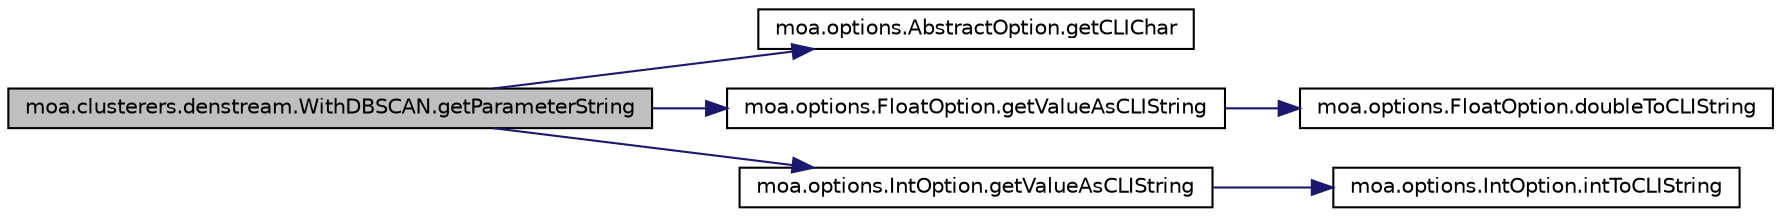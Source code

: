 digraph G
{
  edge [fontname="Helvetica",fontsize="10",labelfontname="Helvetica",labelfontsize="10"];
  node [fontname="Helvetica",fontsize="10",shape=record];
  rankdir=LR;
  Node1 [label="moa.clusterers.denstream.WithDBSCAN.getParameterString",height=0.2,width=0.4,color="black", fillcolor="grey75", style="filled" fontcolor="black"];
  Node1 -> Node2 [color="midnightblue",fontsize="10",style="solid",fontname="Helvetica"];
  Node2 [label="moa.options.AbstractOption.getCLIChar",height=0.2,width=0.4,color="black", fillcolor="white", style="filled",URL="$classmoa_1_1options_1_1AbstractOption.html#a387befc0883e63bdef2a6749e7604fdb",tooltip="Gets the Command Line Interface text of this option."];
  Node1 -> Node3 [color="midnightblue",fontsize="10",style="solid",fontname="Helvetica"];
  Node3 [label="moa.options.FloatOption.getValueAsCLIString",height=0.2,width=0.4,color="black", fillcolor="white", style="filled",URL="$classmoa_1_1options_1_1FloatOption.html#ab783ae02444a54b911eb1102f86d0aa2",tooltip="Gets the value of a Command Line Interface text as a string."];
  Node3 -> Node4 [color="midnightblue",fontsize="10",style="solid",fontname="Helvetica"];
  Node4 [label="moa.options.FloatOption.doubleToCLIString",height=0.2,width=0.4,color="black", fillcolor="white", style="filled",URL="$classmoa_1_1options_1_1FloatOption.html#a24a4bc89629270b55f028ce70efbf3af"];
  Node1 -> Node5 [color="midnightblue",fontsize="10",style="solid",fontname="Helvetica"];
  Node5 [label="moa.options.IntOption.getValueAsCLIString",height=0.2,width=0.4,color="black", fillcolor="white", style="filled",URL="$classmoa_1_1options_1_1IntOption.html#acef7c29e38f96ba87b998d1754bee911",tooltip="Gets the value of a Command Line Interface text as a string."];
  Node5 -> Node6 [color="midnightblue",fontsize="10",style="solid",fontname="Helvetica"];
  Node6 [label="moa.options.IntOption.intToCLIString",height=0.2,width=0.4,color="black", fillcolor="white", style="filled",URL="$classmoa_1_1options_1_1IntOption.html#a4baa568309988b5e42465c407623d17f"];
}
